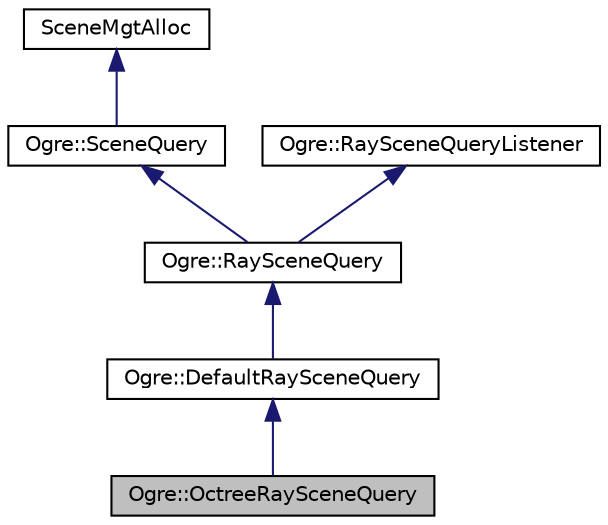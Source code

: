 digraph "Ogre::OctreeRaySceneQuery"
{
  bgcolor="transparent";
  edge [fontname="Helvetica",fontsize="10",labelfontname="Helvetica",labelfontsize="10"];
  node [fontname="Helvetica",fontsize="10",shape=record];
  Node0 [label="Ogre::OctreeRaySceneQuery",height=0.2,width=0.4,color="black", fillcolor="grey75", style="filled", fontcolor="black"];
  Node1 -> Node0 [dir="back",color="midnightblue",fontsize="10",style="solid",fontname="Helvetica"];
  Node1 [label="Ogre::DefaultRaySceneQuery",height=0.2,width=0.4,color="black",URL="$class_ogre_1_1_default_ray_scene_query.html",tooltip="Default implementation of RaySceneQuery. "];
  Node2 -> Node1 [dir="back",color="midnightblue",fontsize="10",style="solid",fontname="Helvetica"];
  Node2 [label="Ogre::RaySceneQuery",height=0.2,width=0.4,color="black",URL="$class_ogre_1_1_ray_scene_query.html",tooltip="Specialises the SceneQuery class for querying along a ray. "];
  Node3 -> Node2 [dir="back",color="midnightblue",fontsize="10",style="solid",fontname="Helvetica"];
  Node3 [label="Ogre::SceneQuery",height=0.2,width=0.4,color="black",URL="$class_ogre_1_1_scene_query.html",tooltip="A class for performing queries on a scene. "];
  Node4 -> Node3 [dir="back",color="midnightblue",fontsize="10",style="solid",fontname="Helvetica"];
  Node4 [label="SceneMgtAlloc",height=0.2,width=0.4,color="black",URL="$class_ogre_1_1_allocated_object.html"];
  Node5 -> Node2 [dir="back",color="midnightblue",fontsize="10",style="solid",fontname="Helvetica"];
  Node5 [label="Ogre::RaySceneQueryListener",height=0.2,width=0.4,color="black",URL="$class_ogre_1_1_ray_scene_query_listener.html",tooltip="Alternative listener class for dealing with RaySceneQuery. "];
}

